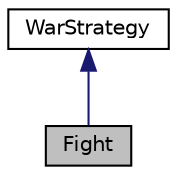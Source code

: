 digraph "Fight"
{
 // LATEX_PDF_SIZE
  edge [fontname="Helvetica",fontsize="10",labelfontname="Helvetica",labelfontsize="10"];
  node [fontname="Helvetica",fontsize="10",shape=record];
  Node1 [label="Fight",height=0.2,width=0.4,color="black", fillcolor="grey75", style="filled", fontcolor="black",tooltip="A Fight class. ConcreteStrategy Class for the StrategyPattern ."];
  Node2 -> Node1 [dir="back",color="midnightblue",fontsize="10",style="solid",fontname="Helvetica"];
  Node2 [label="WarStrategy",height=0.2,width=0.4,color="black", fillcolor="white", style="filled",URL="$classWarStrategy.html",tooltip="A WarStrategy class. Abstract class that represents the Startegy Class in the Strategy Pattern."];
}

